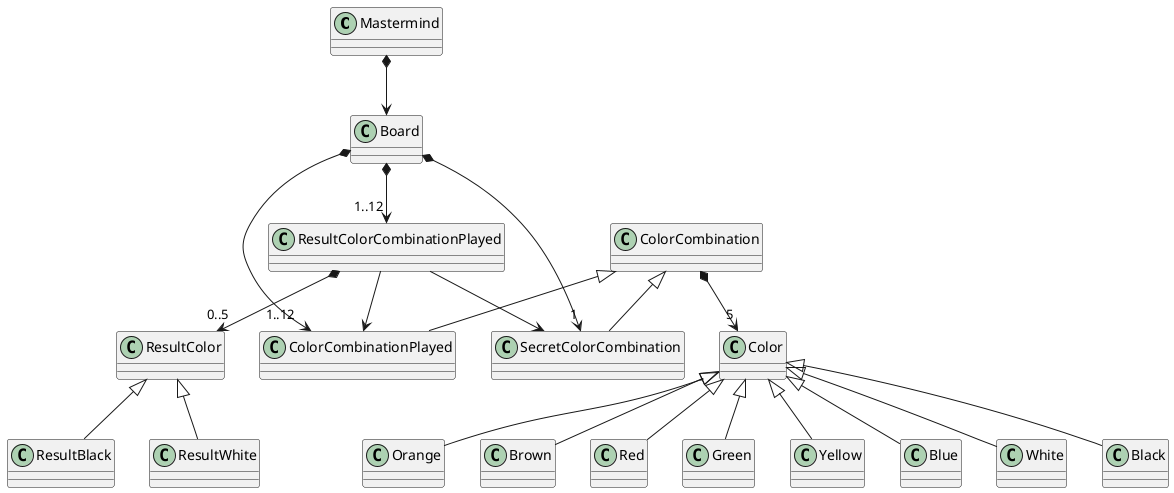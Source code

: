 @startuml MasterMind

Mastermind *--> Board

Board *--> "1..12" ResultColorCombinationPlayed
Board *--> "1" SecretColorCombination
Board *--> "1..12" ColorCombinationPlayed

ResultColorCombinationPlayed --> SecretColorCombination
ResultColorCombinationPlayed --> ColorCombinationPlayed

ColorCombination ^--ColorCombinationPlayed
ColorCombination ^--SecretColorCombination 

ColorCombination *--> "5" Color
Color ^-- Red
Color ^-- Green
Color ^-- Yellow
Color ^-- Blue
Color ^-- White
Color ^-- Black
Color ^-- Orange
Color ^-- Brown

ResultColorCombinationPlayed *--> "0..5" ResultColor
ResultColor ^-- ResultBlack
ResultColor ^-- ResultWhite


@enduml